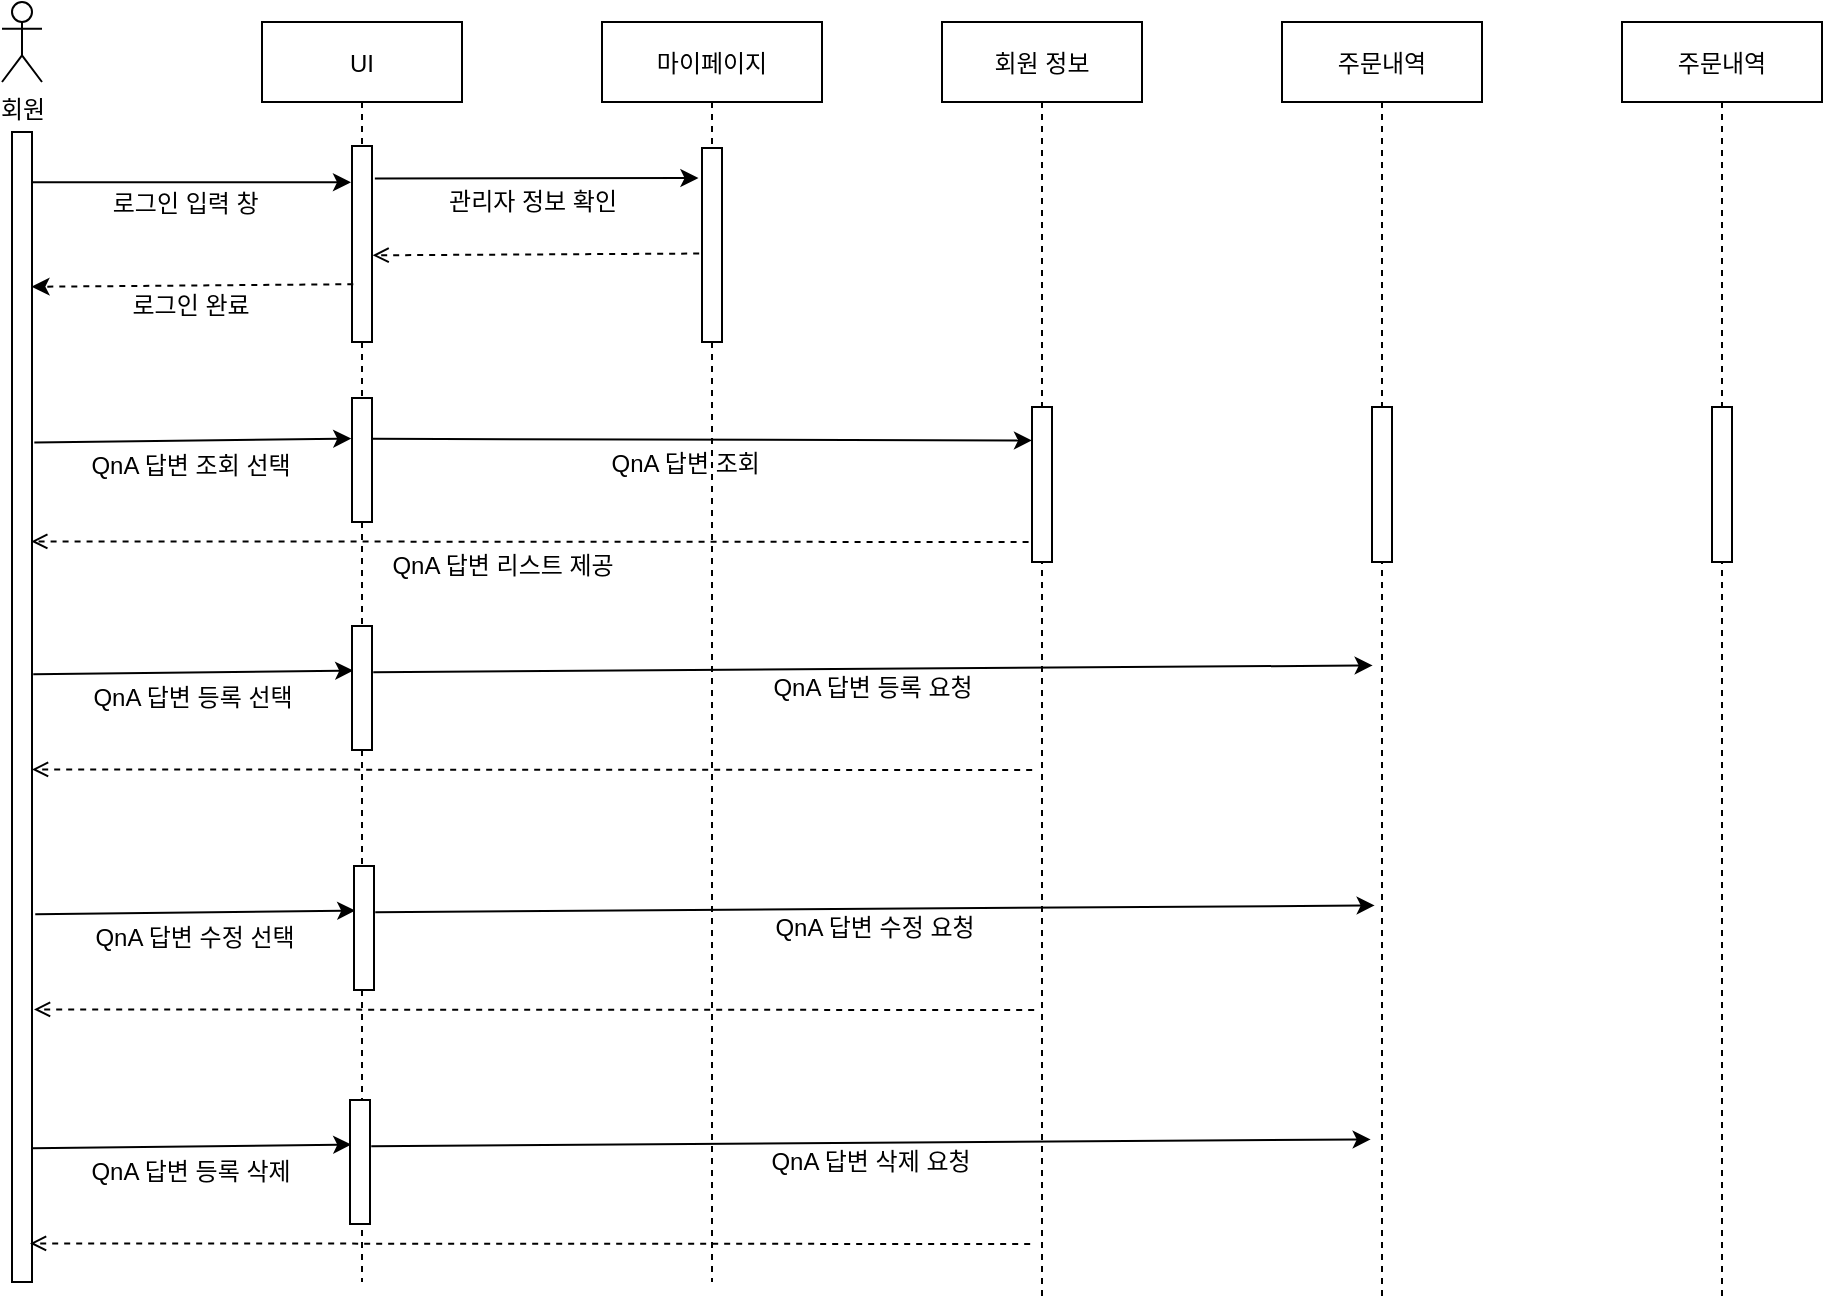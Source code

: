 <mxfile version="18.1.2" type="github">
  <diagram id="kgpKYQtTHZ0yAKxKKP6v" name="Page-1">
    <mxGraphModel dx="1627" dy="760" grid="1" gridSize="10" guides="1" tooltips="1" connect="1" arrows="1" fold="1" page="1" pageScale="1" pageWidth="850" pageHeight="1100" math="0" shadow="0">
      <root>
        <mxCell id="0" />
        <mxCell id="1" parent="0" />
        <mxCell id="TPTyyHXzbIpNQxykdbZx-1" value="UI" style="shape=umlLifeline;perimeter=lifelinePerimeter;container=1;collapsible=0;recursiveResize=0;rounded=0;shadow=0;strokeWidth=1;" vertex="1" parent="1">
          <mxGeometry x="120" y="50" width="100" height="630" as="geometry" />
        </mxCell>
        <mxCell id="TPTyyHXzbIpNQxykdbZx-2" value="" style="points=[];perimeter=orthogonalPerimeter;rounded=0;shadow=0;strokeWidth=1;" vertex="1" parent="TPTyyHXzbIpNQxykdbZx-1">
          <mxGeometry x="45" y="62" width="10" height="98" as="geometry" />
        </mxCell>
        <mxCell id="TPTyyHXzbIpNQxykdbZx-3" value="로그인 입력 창&amp;nbsp;" style="text;html=1;align=center;verticalAlign=middle;resizable=0;points=[];autosize=1;strokeColor=none;fillColor=none;" vertex="1" parent="TPTyyHXzbIpNQxykdbZx-1">
          <mxGeometry x="-87" y="81" width="100" height="20" as="geometry" />
        </mxCell>
        <mxCell id="TPTyyHXzbIpNQxykdbZx-4" value="" style="points=[];perimeter=orthogonalPerimeter;rounded=0;shadow=0;strokeWidth=1;" vertex="1" parent="TPTyyHXzbIpNQxykdbZx-1">
          <mxGeometry x="45" y="188" width="10" height="62" as="geometry" />
        </mxCell>
        <mxCell id="TPTyyHXzbIpNQxykdbZx-5" value="회원 정보" style="shape=umlLifeline;perimeter=lifelinePerimeter;container=1;collapsible=0;recursiveResize=0;rounded=0;shadow=0;strokeWidth=1;" vertex="1" parent="1">
          <mxGeometry x="460" y="50" width="100" height="640" as="geometry" />
        </mxCell>
        <mxCell id="TPTyyHXzbIpNQxykdbZx-6" value="" style="points=[];perimeter=orthogonalPerimeter;rounded=0;shadow=0;strokeWidth=1;" vertex="1" parent="TPTyyHXzbIpNQxykdbZx-5">
          <mxGeometry x="45" y="192.5" width="10" height="77.5" as="geometry" />
        </mxCell>
        <mxCell id="TPTyyHXzbIpNQxykdbZx-8" value="회원" style="shape=umlActor;verticalLabelPosition=bottom;verticalAlign=top;html=1;outlineConnect=0;" vertex="1" parent="1">
          <mxGeometry x="-10" y="40" width="20" height="40" as="geometry" />
        </mxCell>
        <mxCell id="TPTyyHXzbIpNQxykdbZx-9" value="" style="endArrow=none;dashed=1;html=1;rounded=0;" edge="1" parent="1">
          <mxGeometry width="50" height="50" relative="1" as="geometry">
            <mxPoint x="-2.274e-13" y="440.0" as="sourcePoint" />
            <mxPoint x="-2.274e-13" y="110" as="targetPoint" />
          </mxGeometry>
        </mxCell>
        <mxCell id="TPTyyHXzbIpNQxykdbZx-10" value="" style="points=[];perimeter=orthogonalPerimeter;rounded=0;shadow=0;strokeWidth=1;" vertex="1" parent="1">
          <mxGeometry x="-5" y="105" width="10" height="575" as="geometry" />
        </mxCell>
        <mxCell id="TPTyyHXzbIpNQxykdbZx-11" value="" style="endArrow=classic;html=1;rounded=0;exitX=1.5;exitY=0.075;exitDx=0;exitDy=0;exitPerimeter=0;" edge="1" parent="1">
          <mxGeometry width="50" height="50" relative="1" as="geometry">
            <mxPoint x="5.0" y="130.125" as="sourcePoint" />
            <mxPoint x="164.5" y="130.125" as="targetPoint" />
          </mxGeometry>
        </mxCell>
        <mxCell id="TPTyyHXzbIpNQxykdbZx-12" value="마이페이지" style="shape=umlLifeline;perimeter=lifelinePerimeter;container=1;collapsible=0;recursiveResize=0;rounded=0;shadow=0;strokeWidth=1;" vertex="1" parent="1">
          <mxGeometry x="290" y="50" width="110" height="630" as="geometry" />
        </mxCell>
        <mxCell id="TPTyyHXzbIpNQxykdbZx-13" value="" style="points=[];perimeter=orthogonalPerimeter;rounded=0;shadow=0;strokeWidth=1;" vertex="1" parent="TPTyyHXzbIpNQxykdbZx-12">
          <mxGeometry x="50" y="63" width="10" height="97" as="geometry" />
        </mxCell>
        <mxCell id="TPTyyHXzbIpNQxykdbZx-14" value="" style="endArrow=open;html=1;rounded=0;exitX=0.024;exitY=0.873;exitDx=0;exitDy=0;exitPerimeter=0;entryX=1;entryY=0.563;entryDx=0;entryDy=0;entryPerimeter=0;dashed=1;endFill=0;" edge="1" parent="TPTyyHXzbIpNQxykdbZx-12">
          <mxGeometry width="50" height="50" relative="1" as="geometry">
            <mxPoint x="215.09" y="373.996" as="sourcePoint" />
            <mxPoint x="-285" y="373.725" as="targetPoint" />
          </mxGeometry>
        </mxCell>
        <mxCell id="TPTyyHXzbIpNQxykdbZx-15" value="" style="endArrow=classic;html=1;rounded=0;exitX=1.143;exitY=0.166;exitDx=0;exitDy=0;exitPerimeter=0;entryX=-0.177;entryY=0.155;entryDx=0;entryDy=0;entryPerimeter=0;" edge="1" parent="1" source="TPTyyHXzbIpNQxykdbZx-2" target="TPTyyHXzbIpNQxykdbZx-13">
          <mxGeometry width="50" height="50" relative="1" as="geometry">
            <mxPoint x="180" y="130" as="sourcePoint" />
            <mxPoint x="330" y="130" as="targetPoint" />
          </mxGeometry>
        </mxCell>
        <mxCell id="TPTyyHXzbIpNQxykdbZx-16" value="관리자 정보 확인" style="text;html=1;align=center;verticalAlign=middle;resizable=0;points=[];autosize=1;strokeColor=none;fillColor=none;" vertex="1" parent="1">
          <mxGeometry x="200" y="130" width="110" height="20" as="geometry" />
        </mxCell>
        <mxCell id="TPTyyHXzbIpNQxykdbZx-17" value="" style="endArrow=open;html=1;rounded=0;dashed=1;entryX=1.03;entryY=0.253;entryDx=0;entryDy=0;entryPerimeter=0;endFill=0;exitX=-0.141;exitY=0.544;exitDx=0;exitDy=0;exitPerimeter=0;" edge="1" parent="1" source="TPTyyHXzbIpNQxykdbZx-13">
          <mxGeometry width="50" height="50" relative="1" as="geometry">
            <mxPoint x="339" y="167" as="sourcePoint" />
            <mxPoint x="175.3" y="166.65" as="targetPoint" />
          </mxGeometry>
        </mxCell>
        <mxCell id="TPTyyHXzbIpNQxykdbZx-18" value="" style="endArrow=classic;html=1;rounded=0;exitX=0.065;exitY=0.242;exitDx=0;exitDy=0;exitPerimeter=0;entryX=0.975;entryY=0.234;entryDx=0;entryDy=0;entryPerimeter=0;dashed=1;endFill=1;" edge="1" parent="1">
          <mxGeometry width="50" height="50" relative="1" as="geometry">
            <mxPoint x="165.65" y="181.1" as="sourcePoint" />
            <mxPoint x="4.75" y="182.39" as="targetPoint" />
          </mxGeometry>
        </mxCell>
        <mxCell id="TPTyyHXzbIpNQxykdbZx-21" value="" style="endArrow=classic;html=1;rounded=0;entryX=-0.038;entryY=0.327;entryDx=0;entryDy=0;entryPerimeter=0;exitX=1.116;exitY=0.27;exitDx=0;exitDy=0;exitPerimeter=0;" edge="1" parent="1" source="TPTyyHXzbIpNQxykdbZx-10" target="TPTyyHXzbIpNQxykdbZx-4">
          <mxGeometry width="50" height="50" relative="1" as="geometry">
            <mxPoint x="10" y="260" as="sourcePoint" />
            <mxPoint x="160" y="270" as="targetPoint" />
          </mxGeometry>
        </mxCell>
        <mxCell id="TPTyyHXzbIpNQxykdbZx-22" value="QnA 답변 조회 선택" style="text;html=1;align=center;verticalAlign=middle;resizable=0;points=[];autosize=1;strokeColor=none;fillColor=none;" vertex="1" parent="1">
          <mxGeometry x="24" y="262" width="120" height="20" as="geometry" />
        </mxCell>
        <mxCell id="TPTyyHXzbIpNQxykdbZx-23" value="" style="endArrow=classic;html=1;rounded=0;exitX=0.993;exitY=0.329;exitDx=0;exitDy=0;exitPerimeter=0;entryX=-0.001;entryY=0.216;entryDx=0;entryDy=0;entryPerimeter=0;" edge="1" parent="1" source="TPTyyHXzbIpNQxykdbZx-4" target="TPTyyHXzbIpNQxykdbZx-6">
          <mxGeometry width="50" height="50" relative="1" as="geometry">
            <mxPoint x="180" y="270" as="sourcePoint" />
            <mxPoint x="490" y="270" as="targetPoint" />
          </mxGeometry>
        </mxCell>
        <mxCell id="TPTyyHXzbIpNQxykdbZx-24" value="QnA 답변 조회&amp;nbsp;" style="text;html=1;align=center;verticalAlign=middle;resizable=0;points=[];autosize=1;strokeColor=none;fillColor=none;" vertex="1" parent="1">
          <mxGeometry x="283" y="261" width="100" height="20" as="geometry" />
        </mxCell>
        <mxCell id="TPTyyHXzbIpNQxykdbZx-25" value="" style="endArrow=open;html=1;rounded=0;dashed=1;endFill=0;exitX=-0.141;exitY=0.544;exitDx=0;exitDy=0;exitPerimeter=0;entryX=0.963;entryY=0.356;entryDx=0;entryDy=0;entryPerimeter=0;" edge="1" parent="1" target="TPTyyHXzbIpNQxykdbZx-10">
          <mxGeometry width="50" height="50" relative="1" as="geometry">
            <mxPoint x="503.29" y="309.998" as="sourcePoint" />
            <mxPoint x="10" y="310" as="targetPoint" />
          </mxGeometry>
        </mxCell>
        <mxCell id="TPTyyHXzbIpNQxykdbZx-26" value="" style="endArrow=classic;html=1;rounded=0;entryX=-0.038;entryY=0.327;entryDx=0;entryDy=0;entryPerimeter=0;exitX=0.962;exitY=0.463;exitDx=0;exitDy=0;exitPerimeter=0;" edge="1" parent="1">
          <mxGeometry width="50" height="50" relative="1" as="geometry">
            <mxPoint x="5.62" y="376.105" as="sourcePoint" />
            <mxPoint x="165.62" y="374.274" as="targetPoint" />
          </mxGeometry>
        </mxCell>
        <mxCell id="TPTyyHXzbIpNQxykdbZx-27" value="QnA 답변 등록 선택" style="text;html=1;align=center;verticalAlign=middle;resizable=0;points=[];autosize=1;strokeColor=none;fillColor=none;" vertex="1" parent="1">
          <mxGeometry x="25" y="378" width="120" height="20" as="geometry" />
        </mxCell>
        <mxCell id="TPTyyHXzbIpNQxykdbZx-28" value="" style="points=[];perimeter=orthogonalPerimeter;rounded=0;shadow=0;strokeWidth=1;" vertex="1" parent="1">
          <mxGeometry x="165" y="352" width="10" height="62" as="geometry" />
        </mxCell>
        <mxCell id="TPTyyHXzbIpNQxykdbZx-29" value="QnA 답변 리스트 제공" style="text;html=1;align=center;verticalAlign=middle;resizable=0;points=[];autosize=1;strokeColor=none;fillColor=none;" vertex="1" parent="1">
          <mxGeometry x="175" y="312" width="130" height="20" as="geometry" />
        </mxCell>
        <mxCell id="TPTyyHXzbIpNQxykdbZx-32" value="" style="endArrow=classic;html=1;rounded=0;exitX=0.962;exitY=0.463;exitDx=0;exitDy=0;exitPerimeter=0;entryX=0.033;entryY=0.318;entryDx=0;entryDy=0;entryPerimeter=0;" edge="1" parent="1">
          <mxGeometry width="50" height="50" relative="1" as="geometry">
            <mxPoint x="175.62" y="375.105" as="sourcePoint" />
            <mxPoint x="675.33" y="371.716" as="targetPoint" />
          </mxGeometry>
        </mxCell>
        <mxCell id="TPTyyHXzbIpNQxykdbZx-33" value="QnA 답변 등록 요청" style="text;html=1;align=center;verticalAlign=middle;resizable=0;points=[];autosize=1;strokeColor=none;fillColor=none;" vertex="1" parent="1">
          <mxGeometry x="365" y="373" width="120" height="20" as="geometry" />
        </mxCell>
        <mxCell id="TPTyyHXzbIpNQxykdbZx-37" value="" style="endArrow=open;html=1;rounded=0;exitX=0.024;exitY=0.873;exitDx=0;exitDy=0;exitPerimeter=0;entryX=1;entryY=0.563;entryDx=0;entryDy=0;entryPerimeter=0;dashed=1;endFill=0;" edge="1" parent="1">
          <mxGeometry width="50" height="50" relative="1" as="geometry">
            <mxPoint x="506.09" y="543.996" as="sourcePoint" />
            <mxPoint x="6" y="543.725" as="targetPoint" />
          </mxGeometry>
        </mxCell>
        <mxCell id="TPTyyHXzbIpNQxykdbZx-38" value="" style="endArrow=classic;html=1;rounded=0;entryX=-0.038;entryY=0.327;entryDx=0;entryDy=0;entryPerimeter=0;exitX=0.962;exitY=0.463;exitDx=0;exitDy=0;exitPerimeter=0;" edge="1" parent="1">
          <mxGeometry width="50" height="50" relative="1" as="geometry">
            <mxPoint x="6.62" y="496.105" as="sourcePoint" />
            <mxPoint x="166.62" y="494.274" as="targetPoint" />
          </mxGeometry>
        </mxCell>
        <mxCell id="TPTyyHXzbIpNQxykdbZx-39" value="QnA 답변 수정 선택" style="text;html=1;align=center;verticalAlign=middle;resizable=0;points=[];autosize=1;strokeColor=none;fillColor=none;" vertex="1" parent="1">
          <mxGeometry x="26" y="498" width="120" height="20" as="geometry" />
        </mxCell>
        <mxCell id="TPTyyHXzbIpNQxykdbZx-40" value="" style="points=[];perimeter=orthogonalPerimeter;rounded=0;shadow=0;strokeWidth=1;" vertex="1" parent="1">
          <mxGeometry x="166" y="472" width="10" height="62" as="geometry" />
        </mxCell>
        <mxCell id="TPTyyHXzbIpNQxykdbZx-42" value="" style="endArrow=classic;html=1;rounded=0;exitX=0.962;exitY=0.463;exitDx=0;exitDy=0;exitPerimeter=0;entryX=0.033;entryY=0.318;entryDx=0;entryDy=0;entryPerimeter=0;" edge="1" parent="1">
          <mxGeometry width="50" height="50" relative="1" as="geometry">
            <mxPoint x="176.62" y="495.105" as="sourcePoint" />
            <mxPoint x="676.33" y="491.716" as="targetPoint" />
          </mxGeometry>
        </mxCell>
        <mxCell id="TPTyyHXzbIpNQxykdbZx-43" value="QnA 답변 수정 요청" style="text;html=1;align=center;verticalAlign=middle;resizable=0;points=[];autosize=1;strokeColor=none;fillColor=none;" vertex="1" parent="1">
          <mxGeometry x="366" y="493" width="120" height="20" as="geometry" />
        </mxCell>
        <mxCell id="TPTyyHXzbIpNQxykdbZx-47" value="" style="endArrow=open;html=1;rounded=0;exitX=0.024;exitY=0.873;exitDx=0;exitDy=0;exitPerimeter=0;entryX=1;entryY=0.563;entryDx=0;entryDy=0;entryPerimeter=0;dashed=1;endFill=0;" edge="1" parent="1">
          <mxGeometry width="50" height="50" relative="1" as="geometry">
            <mxPoint x="504.09" y="660.996" as="sourcePoint" />
            <mxPoint x="4" y="660.725" as="targetPoint" />
          </mxGeometry>
        </mxCell>
        <mxCell id="TPTyyHXzbIpNQxykdbZx-48" value="" style="endArrow=classic;html=1;rounded=0;entryX=-0.038;entryY=0.327;entryDx=0;entryDy=0;entryPerimeter=0;exitX=0.962;exitY=0.463;exitDx=0;exitDy=0;exitPerimeter=0;" edge="1" parent="1">
          <mxGeometry width="50" height="50" relative="1" as="geometry">
            <mxPoint x="4.62" y="613.105" as="sourcePoint" />
            <mxPoint x="164.62" y="611.274" as="targetPoint" />
          </mxGeometry>
        </mxCell>
        <mxCell id="TPTyyHXzbIpNQxykdbZx-49" value="QnA 답변 등록 삭제" style="text;html=1;align=center;verticalAlign=middle;resizable=0;points=[];autosize=1;strokeColor=none;fillColor=none;" vertex="1" parent="1">
          <mxGeometry x="24" y="615" width="120" height="20" as="geometry" />
        </mxCell>
        <mxCell id="TPTyyHXzbIpNQxykdbZx-50" value="" style="points=[];perimeter=orthogonalPerimeter;rounded=0;shadow=0;strokeWidth=1;" vertex="1" parent="1">
          <mxGeometry x="164" y="589" width="10" height="62" as="geometry" />
        </mxCell>
        <mxCell id="TPTyyHXzbIpNQxykdbZx-52" value="" style="endArrow=classic;html=1;rounded=0;exitX=0.962;exitY=0.463;exitDx=0;exitDy=0;exitPerimeter=0;entryX=0.033;entryY=0.318;entryDx=0;entryDy=0;entryPerimeter=0;" edge="1" parent="1">
          <mxGeometry width="50" height="50" relative="1" as="geometry">
            <mxPoint x="174.62" y="612.105" as="sourcePoint" />
            <mxPoint x="674.33" y="608.716" as="targetPoint" />
          </mxGeometry>
        </mxCell>
        <mxCell id="TPTyyHXzbIpNQxykdbZx-53" value="QnA 답변 삭제 요청" style="text;html=1;align=center;verticalAlign=middle;resizable=0;points=[];autosize=1;strokeColor=none;fillColor=none;" vertex="1" parent="1">
          <mxGeometry x="364" y="610" width="120" height="20" as="geometry" />
        </mxCell>
        <mxCell id="TPTyyHXzbIpNQxykdbZx-56" value="로그인 완료" style="text;html=1;align=center;verticalAlign=middle;resizable=0;points=[];autosize=1;strokeColor=none;fillColor=none;" vertex="1" parent="1">
          <mxGeometry x="44" y="182" width="80" height="20" as="geometry" />
        </mxCell>
        <mxCell id="TPTyyHXzbIpNQxykdbZx-113" value="주문내역" style="shape=umlLifeline;perimeter=lifelinePerimeter;container=1;collapsible=0;recursiveResize=0;rounded=0;shadow=0;strokeWidth=1;" vertex="1" parent="1">
          <mxGeometry x="630" y="50" width="100" height="640" as="geometry" />
        </mxCell>
        <mxCell id="TPTyyHXzbIpNQxykdbZx-114" value="" style="points=[];perimeter=orthogonalPerimeter;rounded=0;shadow=0;strokeWidth=1;" vertex="1" parent="TPTyyHXzbIpNQxykdbZx-113">
          <mxGeometry x="45" y="192.5" width="10" height="77.5" as="geometry" />
        </mxCell>
        <mxCell id="TPTyyHXzbIpNQxykdbZx-115" value="주문내역" style="shape=umlLifeline;perimeter=lifelinePerimeter;container=1;collapsible=0;recursiveResize=0;rounded=0;shadow=0;strokeWidth=1;" vertex="1" parent="1">
          <mxGeometry x="800" y="50" width="100" height="640" as="geometry" />
        </mxCell>
        <mxCell id="TPTyyHXzbIpNQxykdbZx-116" value="" style="points=[];perimeter=orthogonalPerimeter;rounded=0;shadow=0;strokeWidth=1;" vertex="1" parent="TPTyyHXzbIpNQxykdbZx-115">
          <mxGeometry x="45" y="192.5" width="10" height="77.5" as="geometry" />
        </mxCell>
      </root>
    </mxGraphModel>
  </diagram>
</mxfile>
